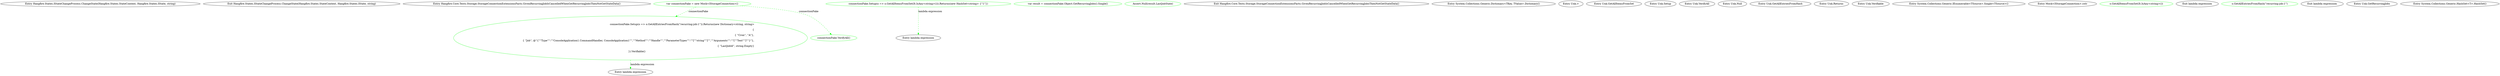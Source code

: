 digraph  {
n0 [cluster="Hangfire.States.IStateChangeProcess.ChangeState(Hangfire.States.StateContext, Hangfire.States.IState, string)", label="Entry Hangfire.States.IStateChangeProcess.ChangeState(Hangfire.States.StateContext, Hangfire.States.IState, string)", span="20-20"];
n1 [cluster="Hangfire.States.IStateChangeProcess.ChangeState(Hangfire.States.StateContext, Hangfire.States.IState, string)", label="Exit Hangfire.States.IStateChangeProcess.ChangeState(Hangfire.States.StateContext, Hangfire.States.IState, string)", span="20-20"];
m0_0 [cluster="Hangfire.Core.Tests.Storage.StorageConnectionExtensionsFacts.GivenRecurringJobIsCancelledWhenGetRecurringJobsThenNotGetStateData()", file="StorageConnectionExtensionsFacts.cs", label="Entry Hangfire.Core.Tests.Storage.StorageConnectionExtensionsFacts.GivenRecurringJobIsCancelledWhenGetRecurringJobsThenNotGetStateData()", span="11-11"];
m0_1 [cluster="Hangfire.Core.Tests.Storage.StorageConnectionExtensionsFacts.GivenRecurringJobIsCancelledWhenGetRecurringJobsThenNotGetStateData()", color=green, community=0, file="StorageConnectionExtensionsFacts.cs", label="var connectionFake = new Mock<IStorageConnection>()", prediction=0, span="13-13"];
m0_2 [cluster="Hangfire.Core.Tests.Storage.StorageConnectionExtensionsFacts.GivenRecurringJobIsCancelledWhenGetRecurringJobsThenNotGetStateData()", color=green, community=0, file="StorageConnectionExtensionsFacts.cs", label="connectionFake.Setup(o => o.GetAllItemsFromSet(It.IsAny<string>())).Returns(new HashSet<string> {''1''})", prediction=1, span="14-14"];
m0_3 [cluster="Hangfire.Core.Tests.Storage.StorageConnectionExtensionsFacts.GivenRecurringJobIsCancelledWhenGetRecurringJobsThenNotGetStateData()", color=green, community=1, file="StorageConnectionExtensionsFacts.cs", label="connectionFake.Setup(o => o.GetAllEntriesFromHash(''recurring-job:1'')).Returns(new Dictionary<string, string>\r\n                {\r\n                    { ''Cron'', ''A''},\r\n                    { ''Job'', @''{''''Type'''':''''ConsoleApplication1.CommandHandler, ConsoleApplication1'''',''''Method'''':''''Handle'''',''''ParameterTypes'''':''''[\''''string\'''']'''',''''Arguments'''':''''[\''''Text\'''']''''}''},\r\n                    { ''LastJobId'', string.Empty}\r\n                }).Verifiable()", prediction=0, span="15-20"];
m0_4 [cluster="Hangfire.Core.Tests.Storage.StorageConnectionExtensionsFacts.GivenRecurringJobIsCancelledWhenGetRecurringJobsThenNotGetStateData()", color=green, community=0, file="StorageConnectionExtensionsFacts.cs", label="var result = connectionFake.Object.GetRecurringJobs().Single()", prediction=3, span="22-22"];
m0_6 [cluster="Hangfire.Core.Tests.Storage.StorageConnectionExtensionsFacts.GivenRecurringJobIsCancelledWhenGetRecurringJobsThenNotGetStateData()", color=green, community=0, file="StorageConnectionExtensionsFacts.cs", label="connectionFake.VerifyAll()", prediction=0, span="25-25"];
m0_5 [cluster="Hangfire.Core.Tests.Storage.StorageConnectionExtensionsFacts.GivenRecurringJobIsCancelledWhenGetRecurringJobsThenNotGetStateData()", color=green, community=0, file="StorageConnectionExtensionsFacts.cs", label="Assert.Null(result.LastJobState)", prediction=5, span="24-24"];
m0_7 [cluster="Hangfire.Core.Tests.Storage.StorageConnectionExtensionsFacts.GivenRecurringJobIsCancelledWhenGetRecurringJobsThenNotGetStateData()", file="StorageConnectionExtensionsFacts.cs", label="Exit Hangfire.Core.Tests.Storage.StorageConnectionExtensionsFacts.GivenRecurringJobIsCancelledWhenGetRecurringJobsThenNotGetStateData()", span="11-11"];
m0_12 [cluster="System.Collections.Generic.Dictionary<TKey, TValue>.Dictionary()", file="StorageConnectionExtensionsFacts.cs", label="Entry System.Collections.Generic.Dictionary<TKey, TValue>.Dictionary()", span="0-0"];
m0_21 [cluster="Unk.>", file="StorageConnectionExtensionsFacts.cs", label="Entry Unk.>", span=""];
m0_22 [cluster="Unk.GetAllItemsFromSet", file="StorageConnectionExtensionsFacts.cs", label="Entry Unk.GetAllItemsFromSet", span=""];
m0_9 [cluster="Unk.Setup", file="StorageConnectionExtensionsFacts.cs", label="Entry Unk.Setup", span=""];
m0_17 [cluster="Unk.VerifyAll", file="StorageConnectionExtensionsFacts.cs", label="Entry Unk.VerifyAll", span=""];
m0_16 [cluster="Unk.Null", file="StorageConnectionExtensionsFacts.cs", label="Entry Unk.Null", span=""];
m0_26 [cluster="Unk.GetAllEntriesFromHash", file="StorageConnectionExtensionsFacts.cs", label="Entry Unk.GetAllEntriesFromHash", span=""];
m0_11 [cluster="Unk.Returns", file="StorageConnectionExtensionsFacts.cs", label="Entry Unk.Returns", span=""];
m0_13 [cluster="Unk.Verifiable", file="StorageConnectionExtensionsFacts.cs", label="Entry Unk.Verifiable", span=""];
m0_15 [cluster="System.Collections.Generic.IEnumerable<TSource>.Single<TSource>()", file="StorageConnectionExtensionsFacts.cs", label="Entry System.Collections.Generic.IEnumerable<TSource>.Single<TSource>()", span="0-0"];
m0_8 [cluster="Mock<IStorageConnection>.cstr", file="StorageConnectionExtensionsFacts.cs", label="Entry Mock<IStorageConnection>.cstr", span=""];
m0_23 [cluster="lambda expression", file="StorageConnectionExtensionsFacts.cs", label="Entry lambda expression", span="15-15"];
m0_18 [cluster="lambda expression", file="StorageConnectionExtensionsFacts.cs", label="Entry lambda expression", span="14-14"];
m0_19 [cluster="lambda expression", color=green, community=0, file="StorageConnectionExtensionsFacts.cs", label="o.GetAllItemsFromSet(It.IsAny<string>())", prediction=6, span="14-14"];
m0_20 [cluster="lambda expression", file="StorageConnectionExtensionsFacts.cs", label="Exit lambda expression", span="14-14"];
m0_24 [cluster="lambda expression", color=green, community=0, file="StorageConnectionExtensionsFacts.cs", label="o.GetAllEntriesFromHash(''recurring-job:1'')", prediction=7, span="15-15"];
m0_25 [cluster="lambda expression", file="StorageConnectionExtensionsFacts.cs", label="Exit lambda expression", span="15-15"];
m0_14 [cluster="Unk.GetRecurringJobs", file="StorageConnectionExtensionsFacts.cs", label="Entry Unk.GetRecurringJobs", span=""];
m0_10 [cluster="System.Collections.Generic.HashSet<T>.HashSet()", file="StorageConnectionExtensionsFacts.cs", label="Entry System.Collections.Generic.HashSet<T>.HashSet()", span="0-0"];
m0_1 -> m0_3  [color=green, key=1, label=connectionFake, style=dashed];
m0_1 -> m0_6  [color=green, key=1, label=connectionFake, style=dashed];
m0_2 -> m0_18  [color=green, key=1, label="lambda expression", style=dashed];
m0_3 -> m0_23  [color=green, key=1, label="lambda expression", style=dashed];
}

